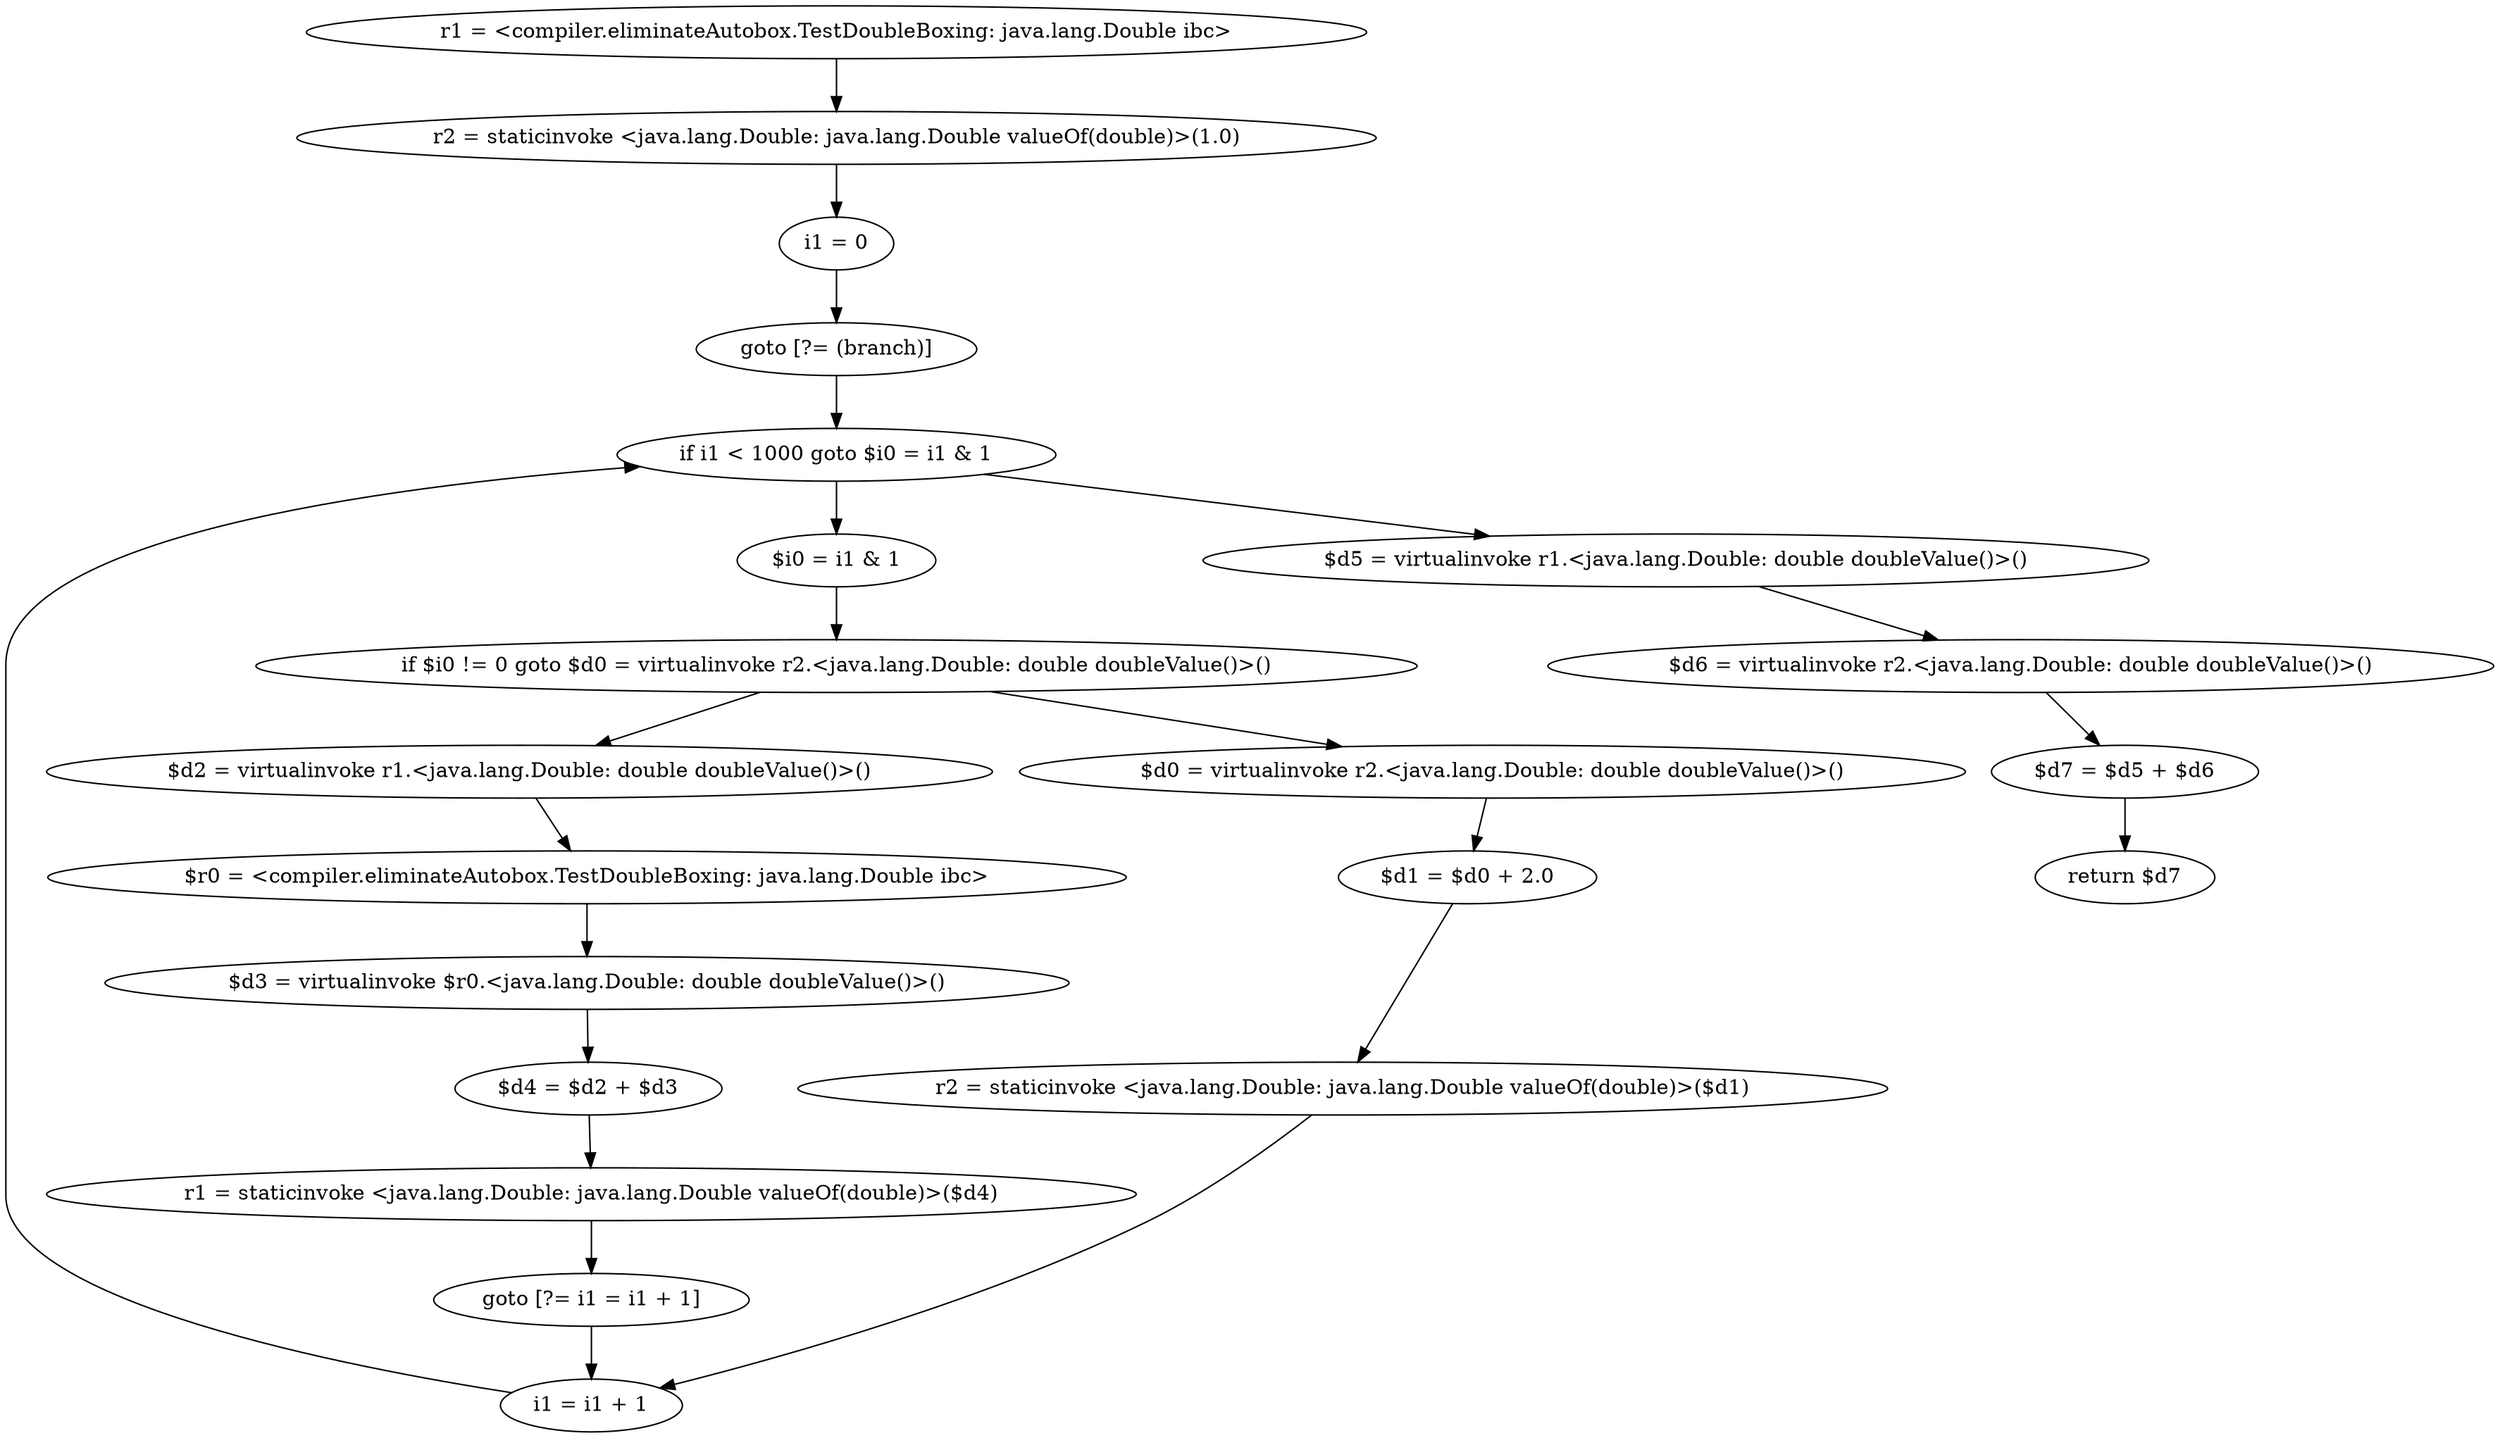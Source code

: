 digraph "unitGraph" {
    "r1 = <compiler.eliminateAutobox.TestDoubleBoxing: java.lang.Double ibc>"
    "r2 = staticinvoke <java.lang.Double: java.lang.Double valueOf(double)>(1.0)"
    "i1 = 0"
    "goto [?= (branch)]"
    "$i0 = i1 & 1"
    "if $i0 != 0 goto $d0 = virtualinvoke r2.<java.lang.Double: double doubleValue()>()"
    "$d2 = virtualinvoke r1.<java.lang.Double: double doubleValue()>()"
    "$r0 = <compiler.eliminateAutobox.TestDoubleBoxing: java.lang.Double ibc>"
    "$d3 = virtualinvoke $r0.<java.lang.Double: double doubleValue()>()"
    "$d4 = $d2 + $d3"
    "r1 = staticinvoke <java.lang.Double: java.lang.Double valueOf(double)>($d4)"
    "goto [?= i1 = i1 + 1]"
    "$d0 = virtualinvoke r2.<java.lang.Double: double doubleValue()>()"
    "$d1 = $d0 + 2.0"
    "r2 = staticinvoke <java.lang.Double: java.lang.Double valueOf(double)>($d1)"
    "i1 = i1 + 1"
    "if i1 < 1000 goto $i0 = i1 & 1"
    "$d5 = virtualinvoke r1.<java.lang.Double: double doubleValue()>()"
    "$d6 = virtualinvoke r2.<java.lang.Double: double doubleValue()>()"
    "$d7 = $d5 + $d6"
    "return $d7"
    "r1 = <compiler.eliminateAutobox.TestDoubleBoxing: java.lang.Double ibc>"->"r2 = staticinvoke <java.lang.Double: java.lang.Double valueOf(double)>(1.0)";
    "r2 = staticinvoke <java.lang.Double: java.lang.Double valueOf(double)>(1.0)"->"i1 = 0";
    "i1 = 0"->"goto [?= (branch)]";
    "goto [?= (branch)]"->"if i1 < 1000 goto $i0 = i1 & 1";
    "$i0 = i1 & 1"->"if $i0 != 0 goto $d0 = virtualinvoke r2.<java.lang.Double: double doubleValue()>()";
    "if $i0 != 0 goto $d0 = virtualinvoke r2.<java.lang.Double: double doubleValue()>()"->"$d2 = virtualinvoke r1.<java.lang.Double: double doubleValue()>()";
    "if $i0 != 0 goto $d0 = virtualinvoke r2.<java.lang.Double: double doubleValue()>()"->"$d0 = virtualinvoke r2.<java.lang.Double: double doubleValue()>()";
    "$d2 = virtualinvoke r1.<java.lang.Double: double doubleValue()>()"->"$r0 = <compiler.eliminateAutobox.TestDoubleBoxing: java.lang.Double ibc>";
    "$r0 = <compiler.eliminateAutobox.TestDoubleBoxing: java.lang.Double ibc>"->"$d3 = virtualinvoke $r0.<java.lang.Double: double doubleValue()>()";
    "$d3 = virtualinvoke $r0.<java.lang.Double: double doubleValue()>()"->"$d4 = $d2 + $d3";
    "$d4 = $d2 + $d3"->"r1 = staticinvoke <java.lang.Double: java.lang.Double valueOf(double)>($d4)";
    "r1 = staticinvoke <java.lang.Double: java.lang.Double valueOf(double)>($d4)"->"goto [?= i1 = i1 + 1]";
    "goto [?= i1 = i1 + 1]"->"i1 = i1 + 1";
    "$d0 = virtualinvoke r2.<java.lang.Double: double doubleValue()>()"->"$d1 = $d0 + 2.0";
    "$d1 = $d0 + 2.0"->"r2 = staticinvoke <java.lang.Double: java.lang.Double valueOf(double)>($d1)";
    "r2 = staticinvoke <java.lang.Double: java.lang.Double valueOf(double)>($d1)"->"i1 = i1 + 1";
    "i1 = i1 + 1"->"if i1 < 1000 goto $i0 = i1 & 1";
    "if i1 < 1000 goto $i0 = i1 & 1"->"$d5 = virtualinvoke r1.<java.lang.Double: double doubleValue()>()";
    "if i1 < 1000 goto $i0 = i1 & 1"->"$i0 = i1 & 1";
    "$d5 = virtualinvoke r1.<java.lang.Double: double doubleValue()>()"->"$d6 = virtualinvoke r2.<java.lang.Double: double doubleValue()>()";
    "$d6 = virtualinvoke r2.<java.lang.Double: double doubleValue()>()"->"$d7 = $d5 + $d6";
    "$d7 = $d5 + $d6"->"return $d7";
}

